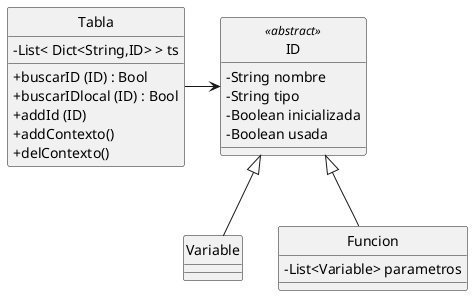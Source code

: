 @startuml TablaSimbolos

skinparam ClassAttributeIconSize 0
hide circle

class Tabla {
    - List< Dict<String,ID> > ts
    + buscarID (ID) : Bool
    + buscarIDlocal (ID) : Bool
    + addId (ID)
    + addContexto()
    + delContexto()
}

class ID <<abstract>> {
    - String nombre
    - String tipo
    - Boolean inicializada
    - Boolean usada
}

class Variable extends ID {

}

class Funcion extends ID {
    - List<Variable> parametros
}

Tabla -> ID

@enduml